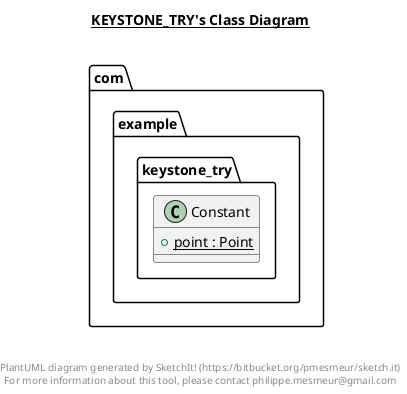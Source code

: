 @startuml

title __KEYSTONE_TRY's Class Diagram__\n

  namespace com.example.keystone_try {
    class com.example.keystone_try.Constant {
        {static} + point : Point
    }
  }
  



right footer


PlantUML diagram generated by SketchIt! (https://bitbucket.org/pmesmeur/sketch.it)
For more information about this tool, please contact philippe.mesmeur@gmail.com
endfooter

@enduml
